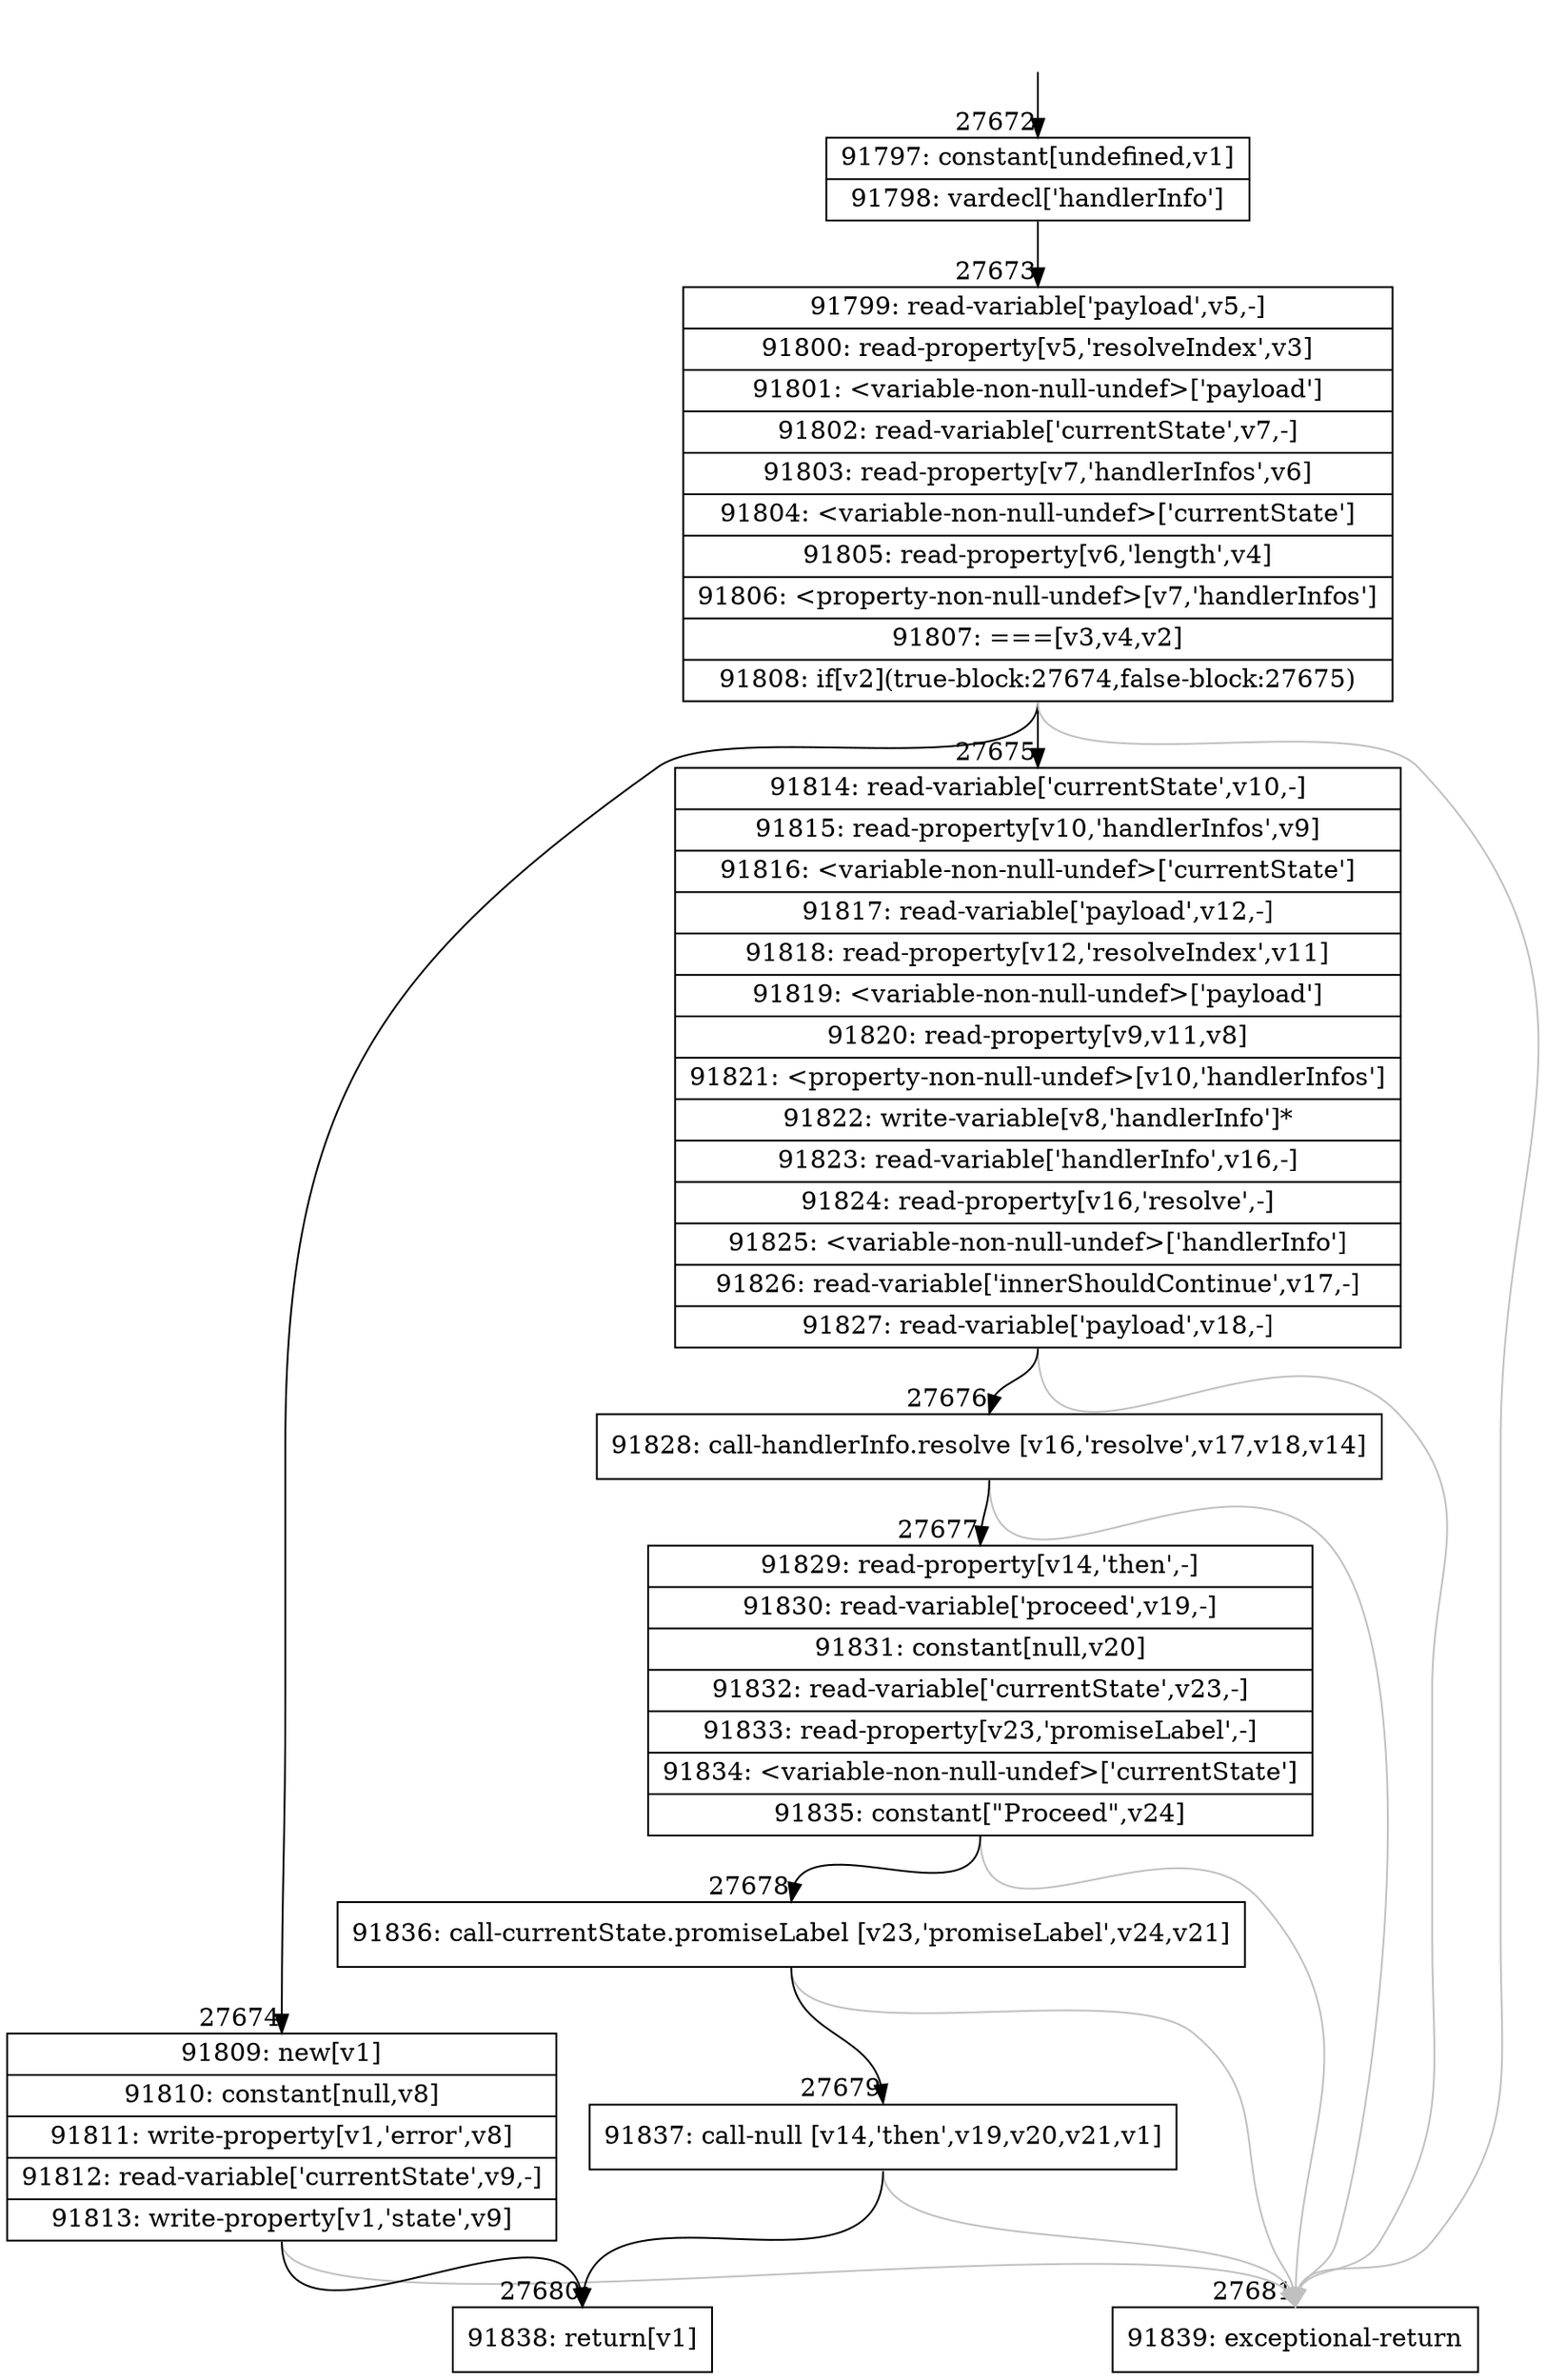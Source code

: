 digraph {
rankdir="TD"
BB_entry2415[shape=none,label=""];
BB_entry2415 -> BB27672 [tailport=s, headport=n, headlabel="    27672"]
BB27672 [shape=record label="{91797: constant[undefined,v1]|91798: vardecl['handlerInfo']}" ] 
BB27672 -> BB27673 [tailport=s, headport=n, headlabel="      27673"]
BB27673 [shape=record label="{91799: read-variable['payload',v5,-]|91800: read-property[v5,'resolveIndex',v3]|91801: \<variable-non-null-undef\>['payload']|91802: read-variable['currentState',v7,-]|91803: read-property[v7,'handlerInfos',v6]|91804: \<variable-non-null-undef\>['currentState']|91805: read-property[v6,'length',v4]|91806: \<property-non-null-undef\>[v7,'handlerInfos']|91807: ===[v3,v4,v2]|91808: if[v2](true-block:27674,false-block:27675)}" ] 
BB27673 -> BB27674 [tailport=s, headport=n, headlabel="      27674"]
BB27673 -> BB27675 [tailport=s, headport=n, headlabel="      27675"]
BB27673 -> BB27681 [tailport=s, headport=n, color=gray, headlabel="      27681"]
BB27674 [shape=record label="{91809: new[v1]|91810: constant[null,v8]|91811: write-property[v1,'error',v8]|91812: read-variable['currentState',v9,-]|91813: write-property[v1,'state',v9]}" ] 
BB27674 -> BB27680 [tailport=s, headport=n, headlabel="      27680"]
BB27674 -> BB27681 [tailport=s, headport=n, color=gray]
BB27675 [shape=record label="{91814: read-variable['currentState',v10,-]|91815: read-property[v10,'handlerInfos',v9]|91816: \<variable-non-null-undef\>['currentState']|91817: read-variable['payload',v12,-]|91818: read-property[v12,'resolveIndex',v11]|91819: \<variable-non-null-undef\>['payload']|91820: read-property[v9,v11,v8]|91821: \<property-non-null-undef\>[v10,'handlerInfos']|91822: write-variable[v8,'handlerInfo']*|91823: read-variable['handlerInfo',v16,-]|91824: read-property[v16,'resolve',-]|91825: \<variable-non-null-undef\>['handlerInfo']|91826: read-variable['innerShouldContinue',v17,-]|91827: read-variable['payload',v18,-]}" ] 
BB27675 -> BB27676 [tailport=s, headport=n, headlabel="      27676"]
BB27675 -> BB27681 [tailport=s, headport=n, color=gray]
BB27676 [shape=record label="{91828: call-handlerInfo.resolve [v16,'resolve',v17,v18,v14]}" ] 
BB27676 -> BB27677 [tailport=s, headport=n, headlabel="      27677"]
BB27676 -> BB27681 [tailport=s, headport=n, color=gray]
BB27677 [shape=record label="{91829: read-property[v14,'then',-]|91830: read-variable['proceed',v19,-]|91831: constant[null,v20]|91832: read-variable['currentState',v23,-]|91833: read-property[v23,'promiseLabel',-]|91834: \<variable-non-null-undef\>['currentState']|91835: constant[\"Proceed\",v24]}" ] 
BB27677 -> BB27678 [tailport=s, headport=n, headlabel="      27678"]
BB27677 -> BB27681 [tailport=s, headport=n, color=gray]
BB27678 [shape=record label="{91836: call-currentState.promiseLabel [v23,'promiseLabel',v24,v21]}" ] 
BB27678 -> BB27679 [tailport=s, headport=n, headlabel="      27679"]
BB27678 -> BB27681 [tailport=s, headport=n, color=gray]
BB27679 [shape=record label="{91837: call-null [v14,'then',v19,v20,v21,v1]}" ] 
BB27679 -> BB27680 [tailport=s, headport=n]
BB27679 -> BB27681 [tailport=s, headport=n, color=gray]
BB27680 [shape=record label="{91838: return[v1]}" ] 
BB27681 [shape=record label="{91839: exceptional-return}" ] 
//#$~ 49691
}
